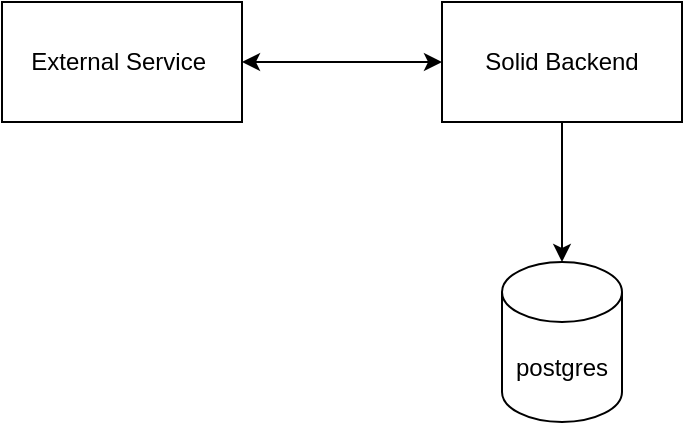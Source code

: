 <mxfile version="20.4.0" type="github">
  <diagram id="0P_IyBPgzZGLXiCrjVu4" name="Page-1">
    <mxGraphModel dx="1453" dy="732" grid="1" gridSize="10" guides="1" tooltips="1" connect="1" arrows="1" fold="1" page="1" pageScale="1" pageWidth="827" pageHeight="1169" math="0" shadow="0">
      <root>
        <mxCell id="0" />
        <mxCell id="1" parent="0" />
        <mxCell id="zOD6ZvPbGOUbff9I6cjO-7" style="edgeStyle=orthogonalEdgeStyle;rounded=0;orthogonalLoop=1;jettySize=auto;html=1;entryX=0.5;entryY=0;entryDx=0;entryDy=0;entryPerimeter=0;" edge="1" parent="1" source="zOD6ZvPbGOUbff9I6cjO-1" target="zOD6ZvPbGOUbff9I6cjO-5">
          <mxGeometry relative="1" as="geometry" />
        </mxCell>
        <mxCell id="zOD6ZvPbGOUbff9I6cjO-1" value="Solid Backend" style="rounded=0;whiteSpace=wrap;html=1;" vertex="1" parent="1">
          <mxGeometry x="230" y="90" width="120" height="60" as="geometry" />
        </mxCell>
        <mxCell id="zOD6ZvPbGOUbff9I6cjO-2" value="External Service&amp;nbsp;" style="rounded=0;whiteSpace=wrap;html=1;" vertex="1" parent="1">
          <mxGeometry x="10" y="90" width="120" height="60" as="geometry" />
        </mxCell>
        <mxCell id="zOD6ZvPbGOUbff9I6cjO-5" value="postgres" style="shape=cylinder3;whiteSpace=wrap;html=1;boundedLbl=1;backgroundOutline=1;size=15;" vertex="1" parent="1">
          <mxGeometry x="260" y="220" width="60" height="80" as="geometry" />
        </mxCell>
        <mxCell id="zOD6ZvPbGOUbff9I6cjO-6" value="" style="endArrow=classic;startArrow=classic;html=1;rounded=0;exitX=1;exitY=0.5;exitDx=0;exitDy=0;entryX=0;entryY=0.5;entryDx=0;entryDy=0;" edge="1" parent="1" source="zOD6ZvPbGOUbff9I6cjO-2" target="zOD6ZvPbGOUbff9I6cjO-1">
          <mxGeometry width="50" height="50" relative="1" as="geometry">
            <mxPoint x="180" y="150" as="sourcePoint" />
            <mxPoint x="230" y="100" as="targetPoint" />
          </mxGeometry>
        </mxCell>
      </root>
    </mxGraphModel>
  </diagram>
</mxfile>
